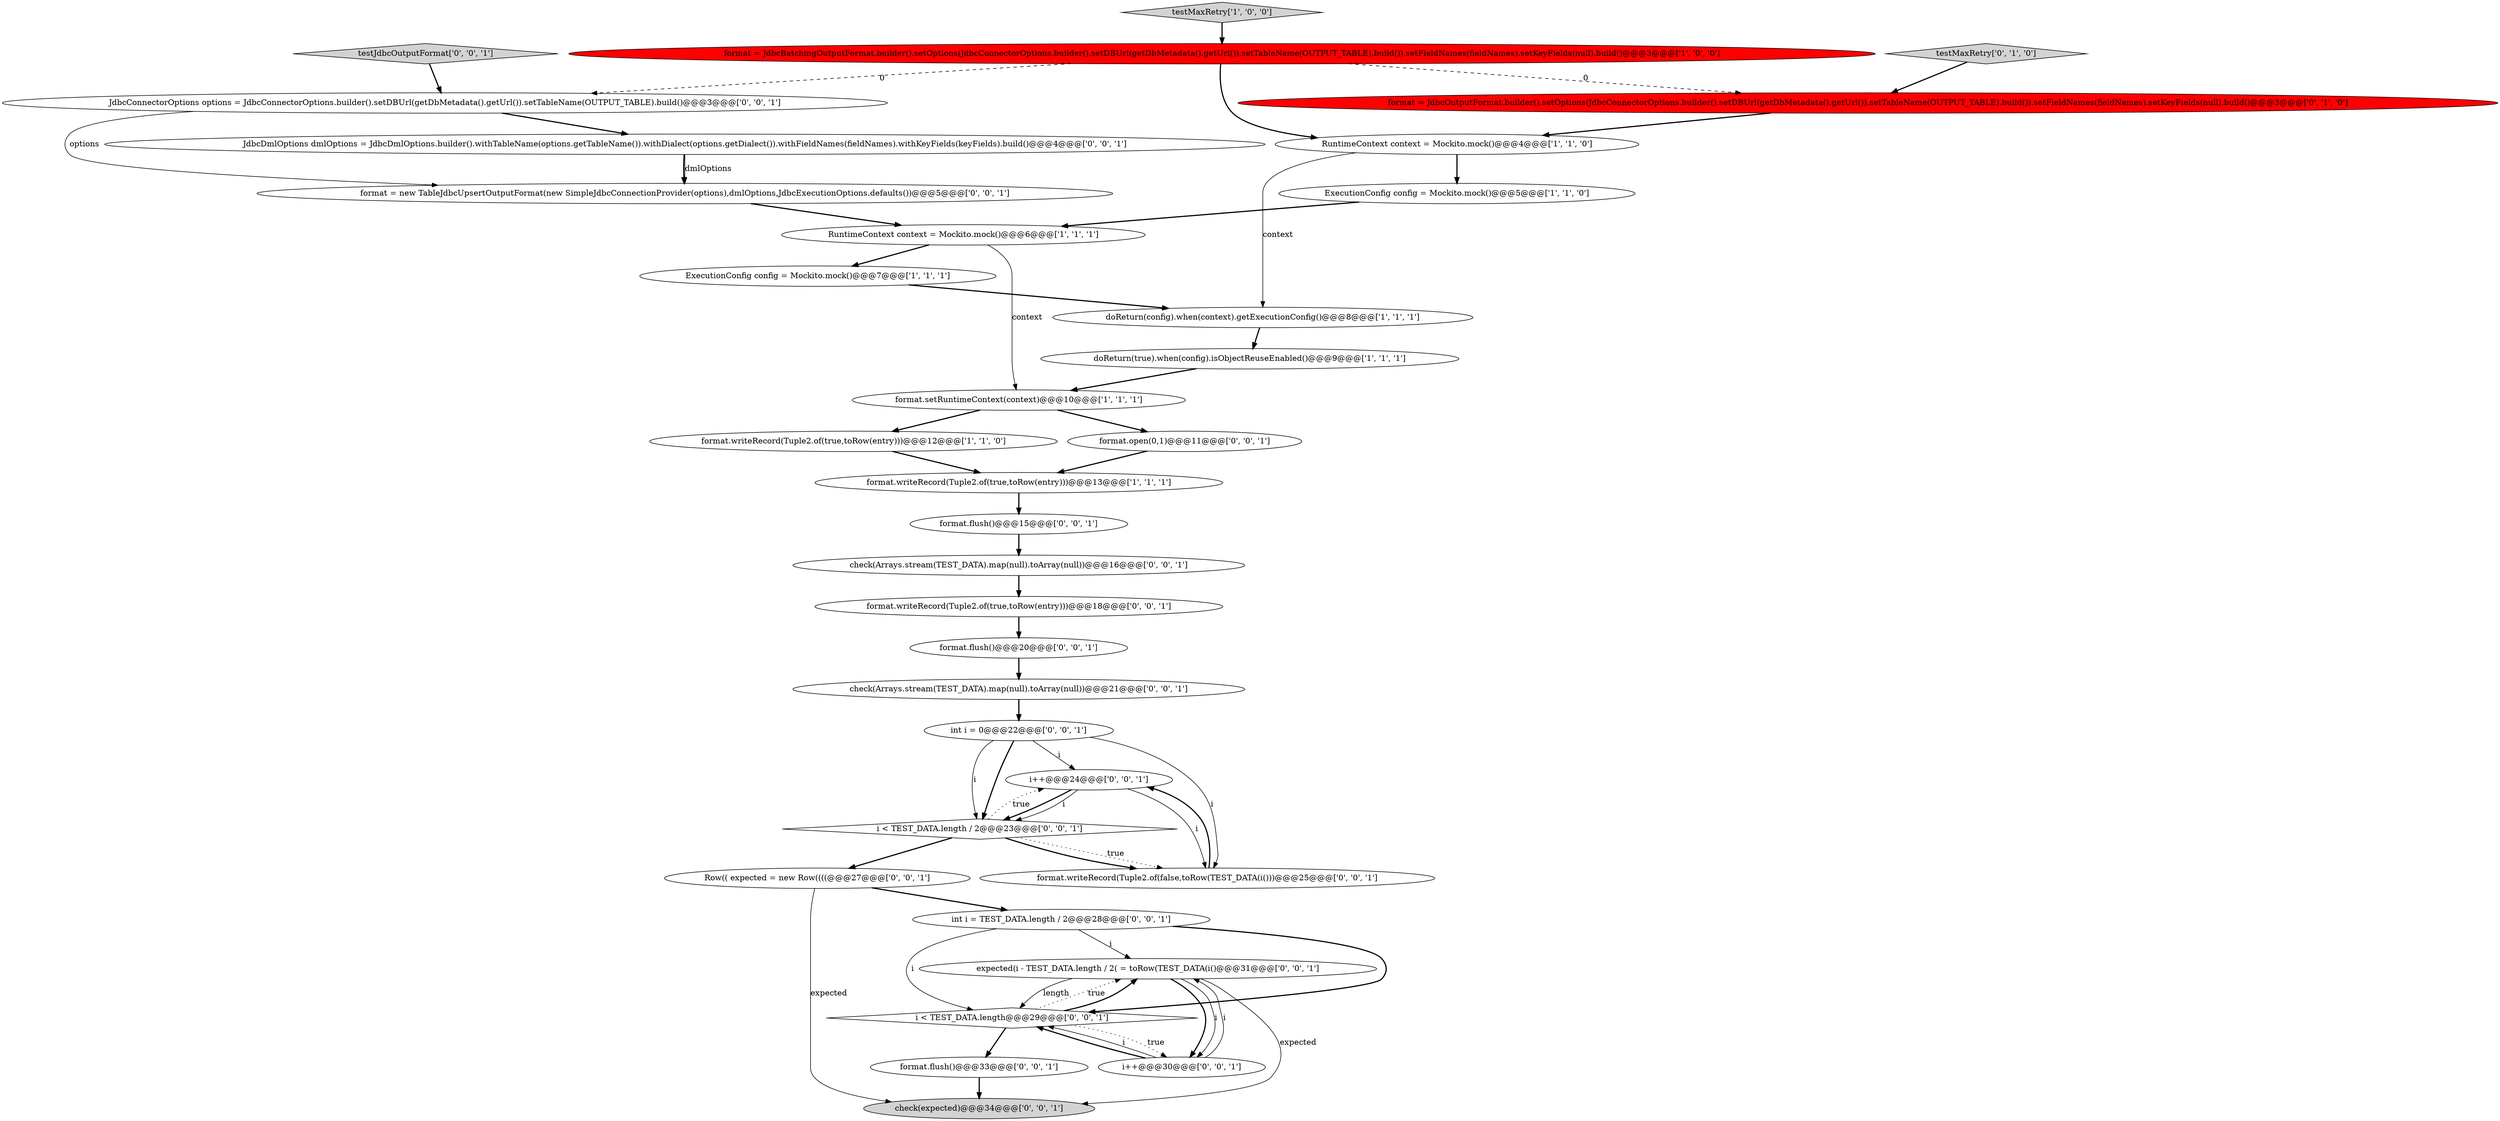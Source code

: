 digraph {
13 [style = filled, label = "format.writeRecord(Tuple2.of(true,toRow(entry)))@@@18@@@['0', '0', '1']", fillcolor = white, shape = ellipse image = "AAA0AAABBB3BBB"];
32 [style = filled, label = "check(expected)@@@34@@@['0', '0', '1']", fillcolor = lightgray, shape = ellipse image = "AAA0AAABBB3BBB"];
3 [style = filled, label = "format.setRuntimeContext(context)@@@10@@@['1', '1', '1']", fillcolor = white, shape = ellipse image = "AAA0AAABBB1BBB"];
25 [style = filled, label = "expected(i - TEST_DATA.length / 2( = toRow(TEST_DATA(i()@@@31@@@['0', '0', '1']", fillcolor = white, shape = ellipse image = "AAA0AAABBB3BBB"];
10 [style = filled, label = "format.writeRecord(Tuple2.of(true,toRow(entry)))@@@12@@@['1', '1', '0']", fillcolor = white, shape = ellipse image = "AAA0AAABBB1BBB"];
8 [style = filled, label = "format = JdbcBatchingOutputFormat.builder().setOptions(JdbcConnectorOptions.builder().setDBUrl(getDbMetadata().getUrl()).setTableName(OUTPUT_TABLE).build()).setFieldNames(fieldNames).setKeyFields(null).build()@@@3@@@['1', '0', '0']", fillcolor = red, shape = ellipse image = "AAA1AAABBB1BBB"];
24 [style = filled, label = "i < TEST_DATA.length@@@29@@@['0', '0', '1']", fillcolor = white, shape = diamond image = "AAA0AAABBB3BBB"];
30 [style = filled, label = "format = new TableJdbcUpsertOutputFormat(new SimpleJdbcConnectionProvider(options),dmlOptions,JdbcExecutionOptions.defaults())@@@5@@@['0', '0', '1']", fillcolor = white, shape = ellipse image = "AAA0AAABBB3BBB"];
28 [style = filled, label = "testJdbcOutputFormat['0', '0', '1']", fillcolor = lightgray, shape = diamond image = "AAA0AAABBB3BBB"];
0 [style = filled, label = "ExecutionConfig config = Mockito.mock()@@@5@@@['1', '1', '0']", fillcolor = white, shape = ellipse image = "AAA0AAABBB1BBB"];
12 [style = filled, label = "testMaxRetry['0', '1', '0']", fillcolor = lightgray, shape = diamond image = "AAA0AAABBB2BBB"];
9 [style = filled, label = "RuntimeContext context = Mockito.mock()@@@6@@@['1', '1', '1']", fillcolor = white, shape = ellipse image = "AAA0AAABBB1BBB"];
19 [style = filled, label = "check(Arrays.stream(TEST_DATA).map(null).toArray(null))@@@16@@@['0', '0', '1']", fillcolor = white, shape = ellipse image = "AAA0AAABBB3BBB"];
31 [style = filled, label = "check(Arrays.stream(TEST_DATA).map(null).toArray(null))@@@21@@@['0', '0', '1']", fillcolor = white, shape = ellipse image = "AAA0AAABBB3BBB"];
1 [style = filled, label = "doReturn(true).when(config).isObjectReuseEnabled()@@@9@@@['1', '1', '1']", fillcolor = white, shape = ellipse image = "AAA0AAABBB1BBB"];
16 [style = filled, label = "i++@@@24@@@['0', '0', '1']", fillcolor = white, shape = ellipse image = "AAA0AAABBB3BBB"];
6 [style = filled, label = "format.writeRecord(Tuple2.of(true,toRow(entry)))@@@13@@@['1', '1', '1']", fillcolor = white, shape = ellipse image = "AAA0AAABBB1BBB"];
33 [style = filled, label = "i < TEST_DATA.length / 2@@@23@@@['0', '0', '1']", fillcolor = white, shape = diamond image = "AAA0AAABBB3BBB"];
20 [style = filled, label = "format.flush()@@@20@@@['0', '0', '1']", fillcolor = white, shape = ellipse image = "AAA0AAABBB3BBB"];
5 [style = filled, label = "testMaxRetry['1', '0', '0']", fillcolor = lightgray, shape = diamond image = "AAA0AAABBB1BBB"];
27 [style = filled, label = "JdbcDmlOptions dmlOptions = JdbcDmlOptions.builder().withTableName(options.getTableName()).withDialect(options.getDialect()).withFieldNames(fieldNames).withKeyFields(keyFields).build()@@@4@@@['0', '0', '1']", fillcolor = white, shape = ellipse image = "AAA0AAABBB3BBB"];
7 [style = filled, label = "ExecutionConfig config = Mockito.mock()@@@7@@@['1', '1', '1']", fillcolor = white, shape = ellipse image = "AAA0AAABBB1BBB"];
26 [style = filled, label = "format.open(0,1)@@@11@@@['0', '0', '1']", fillcolor = white, shape = ellipse image = "AAA0AAABBB3BBB"];
17 [style = filled, label = "format.writeRecord(Tuple2.of(false,toRow(TEST_DATA(i()))@@@25@@@['0', '0', '1']", fillcolor = white, shape = ellipse image = "AAA0AAABBB3BBB"];
22 [style = filled, label = "format.flush()@@@33@@@['0', '0', '1']", fillcolor = white, shape = ellipse image = "AAA0AAABBB3BBB"];
23 [style = filled, label = "Row(( expected = new Row((((@@@27@@@['0', '0', '1']", fillcolor = white, shape = ellipse image = "AAA0AAABBB3BBB"];
15 [style = filled, label = "format.flush()@@@15@@@['0', '0', '1']", fillcolor = white, shape = ellipse image = "AAA0AAABBB3BBB"];
4 [style = filled, label = "RuntimeContext context = Mockito.mock()@@@4@@@['1', '1', '0']", fillcolor = white, shape = ellipse image = "AAA0AAABBB1BBB"];
21 [style = filled, label = "JdbcConnectorOptions options = JdbcConnectorOptions.builder().setDBUrl(getDbMetadata().getUrl()).setTableName(OUTPUT_TABLE).build()@@@3@@@['0', '0', '1']", fillcolor = white, shape = ellipse image = "AAA0AAABBB3BBB"];
29 [style = filled, label = "int i = 0@@@22@@@['0', '0', '1']", fillcolor = white, shape = ellipse image = "AAA0AAABBB3BBB"];
11 [style = filled, label = "format = JdbcOutputFormat.builder().setOptions(JdbcConnectorOptions.builder().setDBUrl(getDbMetadata().getUrl()).setTableName(OUTPUT_TABLE).build()).setFieldNames(fieldNames).setKeyFields(null).build()@@@3@@@['0', '1', '0']", fillcolor = red, shape = ellipse image = "AAA1AAABBB2BBB"];
18 [style = filled, label = "i++@@@30@@@['0', '0', '1']", fillcolor = white, shape = ellipse image = "AAA0AAABBB3BBB"];
2 [style = filled, label = "doReturn(config).when(context).getExecutionConfig()@@@8@@@['1', '1', '1']", fillcolor = white, shape = ellipse image = "AAA0AAABBB1BBB"];
14 [style = filled, label = "int i = TEST_DATA.length / 2@@@28@@@['0', '0', '1']", fillcolor = white, shape = ellipse image = "AAA0AAABBB3BBB"];
14->24 [style = bold, label=""];
5->8 [style = bold, label=""];
29->33 [style = solid, label="i"];
0->9 [style = bold, label=""];
18->24 [style = bold, label=""];
23->32 [style = solid, label="expected"];
16->17 [style = solid, label="i"];
21->30 [style = solid, label="options"];
29->16 [style = solid, label="i"];
21->27 [style = bold, label=""];
24->25 [style = dotted, label="true"];
2->1 [style = bold, label=""];
27->30 [style = bold, label=""];
27->30 [style = solid, label="dmlOptions"];
11->4 [style = bold, label=""];
12->11 [style = bold, label=""];
25->18 [style = bold, label=""];
1->3 [style = bold, label=""];
18->24 [style = solid, label="i"];
3->26 [style = bold, label=""];
31->29 [style = bold, label=""];
22->32 [style = bold, label=""];
14->25 [style = solid, label="i"];
30->9 [style = bold, label=""];
20->31 [style = bold, label=""];
24->18 [style = dotted, label="true"];
25->18 [style = solid, label="i"];
8->21 [style = dashed, label="0"];
33->17 [style = dotted, label="true"];
9->7 [style = bold, label=""];
26->6 [style = bold, label=""];
15->19 [style = bold, label=""];
24->22 [style = bold, label=""];
10->6 [style = bold, label=""];
6->15 [style = bold, label=""];
4->0 [style = bold, label=""];
33->23 [style = bold, label=""];
23->14 [style = bold, label=""];
3->10 [style = bold, label=""];
29->33 [style = bold, label=""];
28->21 [style = bold, label=""];
19->13 [style = bold, label=""];
14->24 [style = solid, label="i"];
16->33 [style = bold, label=""];
7->2 [style = bold, label=""];
24->25 [style = bold, label=""];
25->24 [style = solid, label="length"];
29->17 [style = solid, label="i"];
4->2 [style = solid, label="context"];
33->16 [style = dotted, label="true"];
9->3 [style = solid, label="context"];
18->25 [style = solid, label="i"];
25->32 [style = solid, label="expected"];
8->4 [style = bold, label=""];
8->11 [style = dashed, label="0"];
16->33 [style = solid, label="i"];
17->16 [style = bold, label=""];
33->17 [style = bold, label=""];
13->20 [style = bold, label=""];
}
